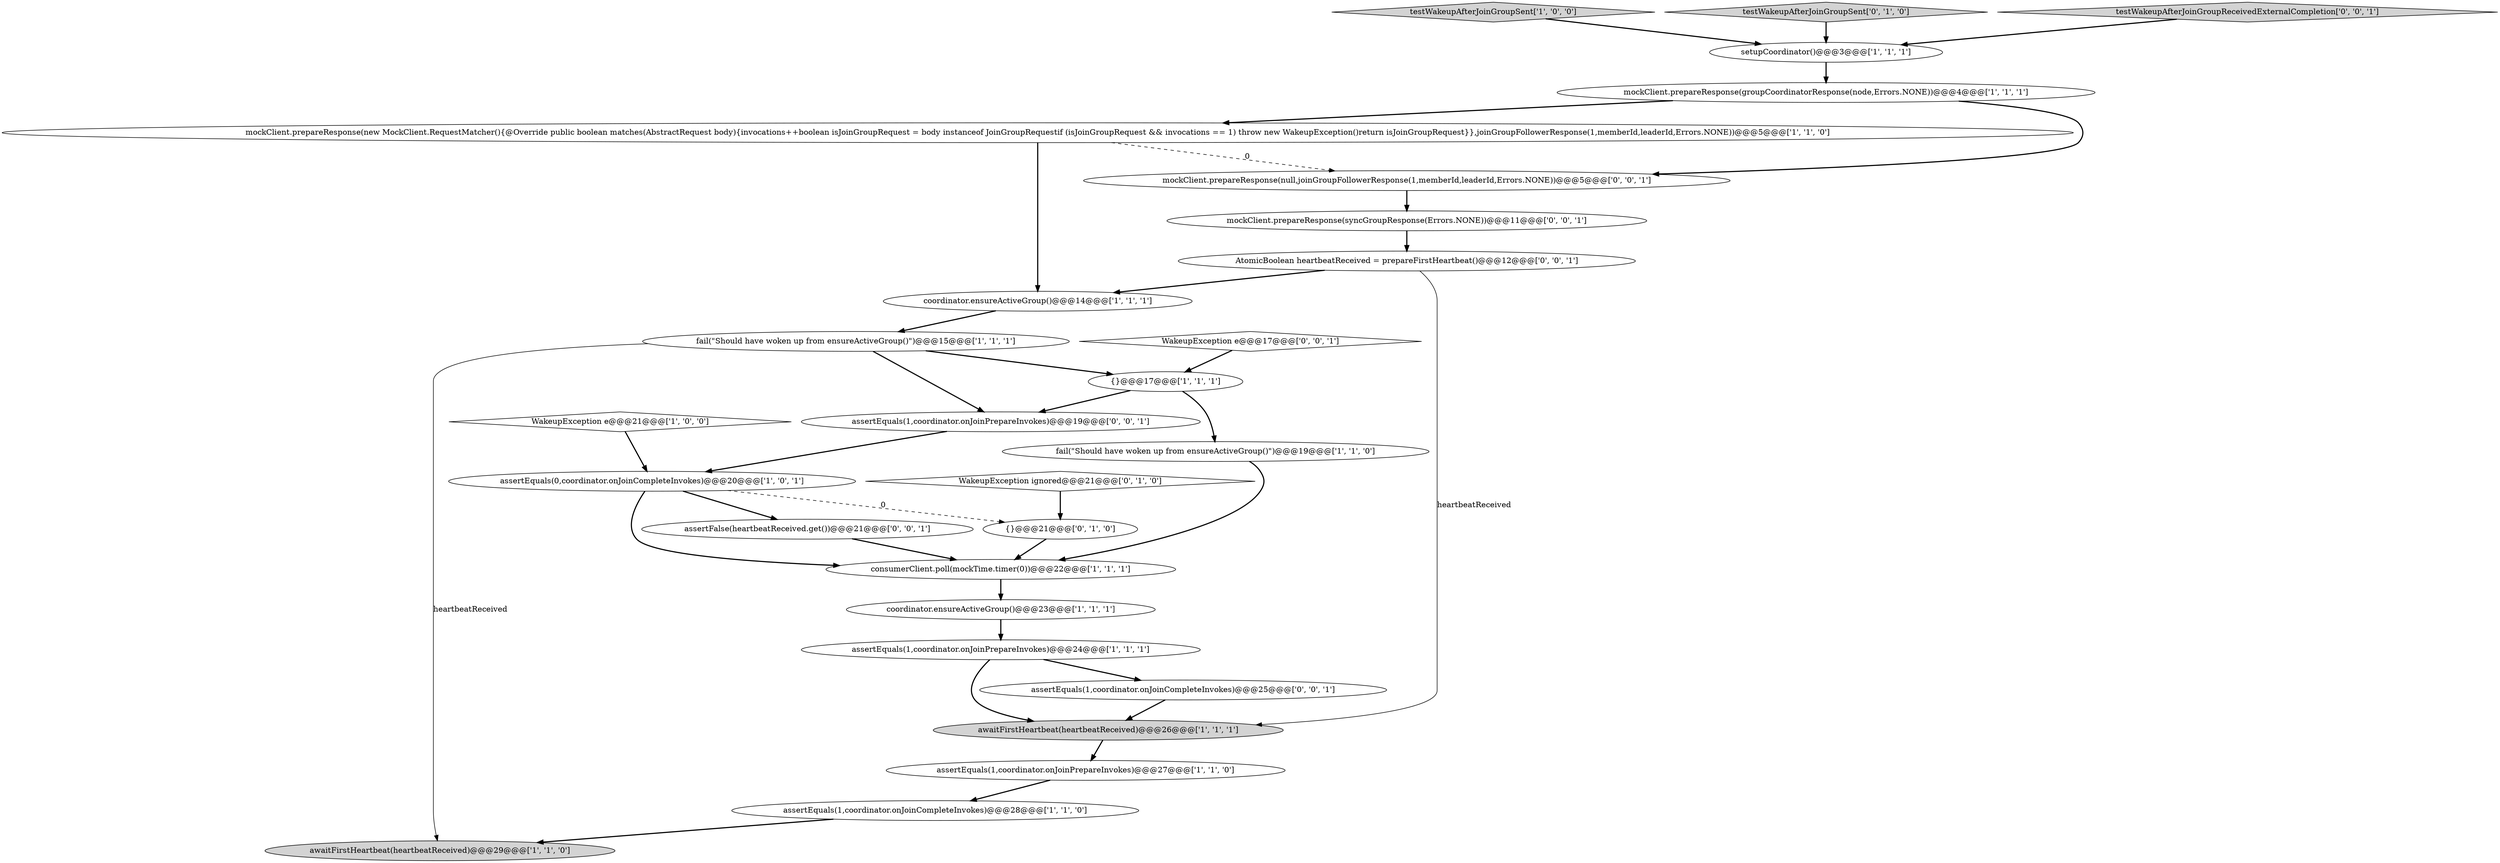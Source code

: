 digraph {
6 [style = filled, label = "testWakeupAfterJoinGroupSent['1', '0', '0']", fillcolor = lightgray, shape = diamond image = "AAA0AAABBB1BBB"];
4 [style = filled, label = "WakeupException e@@@21@@@['1', '0', '0']", fillcolor = white, shape = diamond image = "AAA0AAABBB1BBB"];
7 [style = filled, label = "coordinator.ensureActiveGroup()@@@14@@@['1', '1', '1']", fillcolor = white, shape = ellipse image = "AAA0AAABBB1BBB"];
15 [style = filled, label = "fail(\"Should have woken up from ensureActiveGroup()\")@@@15@@@['1', '1', '1']", fillcolor = white, shape = ellipse image = "AAA0AAABBB1BBB"];
27 [style = filled, label = "mockClient.prepareResponse(syncGroupResponse(Errors.NONE))@@@11@@@['0', '0', '1']", fillcolor = white, shape = ellipse image = "AAA0AAABBB3BBB"];
14 [style = filled, label = "assertEquals(1,coordinator.onJoinPrepareInvokes)@@@24@@@['1', '1', '1']", fillcolor = white, shape = ellipse image = "AAA0AAABBB1BBB"];
21 [style = filled, label = "assertEquals(1,coordinator.onJoinPrepareInvokes)@@@19@@@['0', '0', '1']", fillcolor = white, shape = ellipse image = "AAA0AAABBB3BBB"];
2 [style = filled, label = "setupCoordinator()@@@3@@@['1', '1', '1']", fillcolor = white, shape = ellipse image = "AAA0AAABBB1BBB"];
8 [style = filled, label = "fail(\"Should have woken up from ensureActiveGroup()\")@@@19@@@['1', '1', '0']", fillcolor = white, shape = ellipse image = "AAA0AAABBB1BBB"];
11 [style = filled, label = "{}@@@17@@@['1', '1', '1']", fillcolor = white, shape = ellipse image = "AAA0AAABBB1BBB"];
0 [style = filled, label = "mockClient.prepareResponse(new MockClient.RequestMatcher(){@Override public boolean matches(AbstractRequest body){invocations++boolean isJoinGroupRequest = body instanceof JoinGroupRequestif (isJoinGroupRequest && invocations == 1) throw new WakeupException()return isJoinGroupRequest}},joinGroupFollowerResponse(1,memberId,leaderId,Errors.NONE))@@@5@@@['1', '1', '0']", fillcolor = white, shape = ellipse image = "AAA0AAABBB1BBB"];
13 [style = filled, label = "mockClient.prepareResponse(groupCoordinatorResponse(node,Errors.NONE))@@@4@@@['1', '1', '1']", fillcolor = white, shape = ellipse image = "AAA0AAABBB1BBB"];
16 [style = filled, label = "assertEquals(1,coordinator.onJoinPrepareInvokes)@@@27@@@['1', '1', '0']", fillcolor = white, shape = ellipse image = "AAA0AAABBB1BBB"];
20 [style = filled, label = "assertFalse(heartbeatReceived.get())@@@21@@@['0', '0', '1']", fillcolor = white, shape = ellipse image = "AAA0AAABBB3BBB"];
9 [style = filled, label = "assertEquals(0,coordinator.onJoinCompleteInvokes)@@@20@@@['1', '0', '1']", fillcolor = white, shape = ellipse image = "AAA0AAABBB1BBB"];
17 [style = filled, label = "testWakeupAfterJoinGroupSent['0', '1', '0']", fillcolor = lightgray, shape = diamond image = "AAA0AAABBB2BBB"];
18 [style = filled, label = "WakeupException ignored@@@21@@@['0', '1', '0']", fillcolor = white, shape = diamond image = "AAA0AAABBB2BBB"];
24 [style = filled, label = "WakeupException e@@@17@@@['0', '0', '1']", fillcolor = white, shape = diamond image = "AAA0AAABBB3BBB"];
5 [style = filled, label = "awaitFirstHeartbeat(heartbeatReceived)@@@26@@@['1', '1', '1']", fillcolor = lightgray, shape = ellipse image = "AAA0AAABBB1BBB"];
26 [style = filled, label = "testWakeupAfterJoinGroupReceivedExternalCompletion['0', '0', '1']", fillcolor = lightgray, shape = diamond image = "AAA0AAABBB3BBB"];
3 [style = filled, label = "consumerClient.poll(mockTime.timer(0))@@@22@@@['1', '1', '1']", fillcolor = white, shape = ellipse image = "AAA0AAABBB1BBB"];
1 [style = filled, label = "awaitFirstHeartbeat(heartbeatReceived)@@@29@@@['1', '1', '0']", fillcolor = lightgray, shape = ellipse image = "AAA0AAABBB1BBB"];
25 [style = filled, label = "assertEquals(1,coordinator.onJoinCompleteInvokes)@@@25@@@['0', '0', '1']", fillcolor = white, shape = ellipse image = "AAA0AAABBB3BBB"];
23 [style = filled, label = "AtomicBoolean heartbeatReceived = prepareFirstHeartbeat()@@@12@@@['0', '0', '1']", fillcolor = white, shape = ellipse image = "AAA0AAABBB3BBB"];
19 [style = filled, label = "{}@@@21@@@['0', '1', '0']", fillcolor = white, shape = ellipse image = "AAA1AAABBB2BBB"];
10 [style = filled, label = "assertEquals(1,coordinator.onJoinCompleteInvokes)@@@28@@@['1', '1', '0']", fillcolor = white, shape = ellipse image = "AAA0AAABBB1BBB"];
22 [style = filled, label = "mockClient.prepareResponse(null,joinGroupFollowerResponse(1,memberId,leaderId,Errors.NONE))@@@5@@@['0', '0', '1']", fillcolor = white, shape = ellipse image = "AAA0AAABBB3BBB"];
12 [style = filled, label = "coordinator.ensureActiveGroup()@@@23@@@['1', '1', '1']", fillcolor = white, shape = ellipse image = "AAA0AAABBB1BBB"];
14->5 [style = bold, label=""];
19->3 [style = bold, label=""];
20->3 [style = bold, label=""];
11->21 [style = bold, label=""];
26->2 [style = bold, label=""];
13->0 [style = bold, label=""];
0->7 [style = bold, label=""];
12->14 [style = bold, label=""];
2->13 [style = bold, label=""];
9->20 [style = bold, label=""];
13->22 [style = bold, label=""];
9->3 [style = bold, label=""];
22->27 [style = bold, label=""];
27->23 [style = bold, label=""];
24->11 [style = bold, label=""];
15->21 [style = bold, label=""];
16->10 [style = bold, label=""];
6->2 [style = bold, label=""];
8->3 [style = bold, label=""];
10->1 [style = bold, label=""];
9->19 [style = dashed, label="0"];
25->5 [style = bold, label=""];
15->11 [style = bold, label=""];
3->12 [style = bold, label=""];
11->8 [style = bold, label=""];
18->19 [style = bold, label=""];
4->9 [style = bold, label=""];
23->7 [style = bold, label=""];
14->25 [style = bold, label=""];
15->1 [style = solid, label="heartbeatReceived"];
7->15 [style = bold, label=""];
21->9 [style = bold, label=""];
0->22 [style = dashed, label="0"];
5->16 [style = bold, label=""];
17->2 [style = bold, label=""];
23->5 [style = solid, label="heartbeatReceived"];
}
